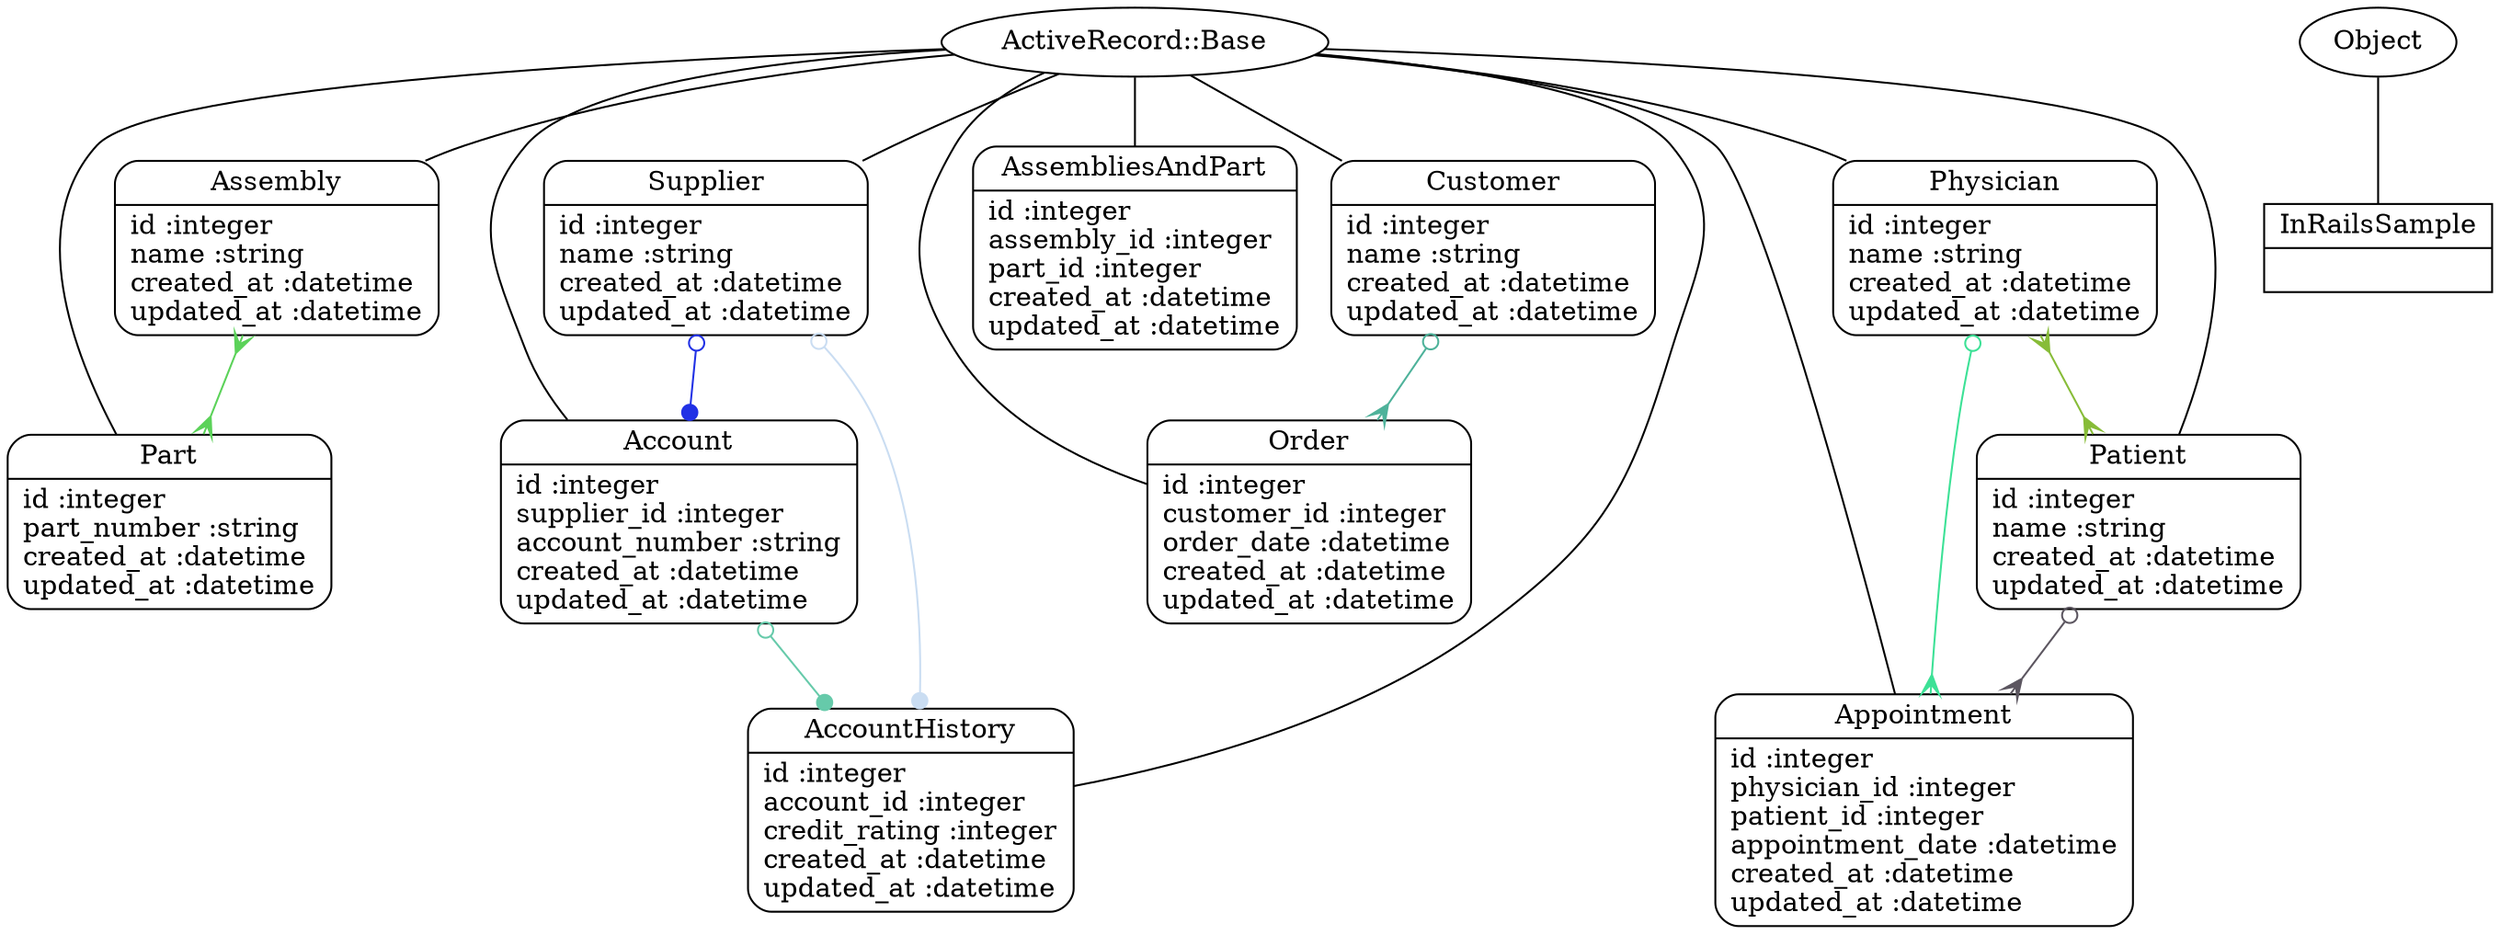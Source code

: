 digraph models_diagram {
	graph[overlap=false, splines=true]
	"Assembly" [shape=Mrecord, label="{Assembly|id :integer\lname :string\lcreated_at :datetime\lupdated_at :datetime\l}"]
	"Customer" [shape=Mrecord, label="{Customer|id :integer\lname :string\lcreated_at :datetime\lupdated_at :datetime\l}"]
	"Account" [shape=Mrecord, label="{Account|id :integer\lsupplier_id :integer\laccount_number :string\lcreated_at :datetime\lupdated_at :datetime\l}"]
	"Physician" [shape=Mrecord, label="{Physician|id :integer\lname :string\lcreated_at :datetime\lupdated_at :datetime\l}"]
	"AccountHistory" [shape=Mrecord, label="{AccountHistory|id :integer\laccount_id :integer\lcredit_rating :integer\lcreated_at :datetime\lupdated_at :datetime\l}"]
	"AssembliesAndPart" [shape=Mrecord, label="{AssembliesAndPart|id :integer\lassembly_id :integer\lpart_id :integer\lcreated_at :datetime\lupdated_at :datetime\l}"]
	"Order" [shape=Mrecord, label="{Order|id :integer\lcustomer_id :integer\lorder_date :datetime\lcreated_at :datetime\lupdated_at :datetime\l}"]
	"Supplier" [shape=Mrecord, label="{Supplier|id :integer\lname :string\lcreated_at :datetime\lupdated_at :datetime\l}"]
	"InRailsSample" [shape=record, label="{InRailsSample|}"]
	"Patient" [shape=Mrecord, label="{Patient|id :integer\lname :string\lcreated_at :datetime\lupdated_at :datetime\l}"]
	"Appointment" [shape=Mrecord, label="{Appointment|id :integer\lphysician_id :integer\lpatient_id :integer\lappointment_date :datetime\lcreated_at :datetime\lupdated_at :datetime\l}"]
	"Part" [shape=Mrecord, label="{Part|id :integer\lpart_number :string\lcreated_at :datetime\lupdated_at :datetime\l}"]
	"Assembly" -> "Part" [arrowtail=crow, arrowhead=crow, dir=both color="#5BD259"]
	"ActiveRecord::Base" -> "Assembly" [label="", arrowhead="none", arrowtail="onormal"]
	"Customer" -> "Order" [arrowtail=odot, arrowhead=crow, dir=both color="#4EB29A"]
	"ActiveRecord::Base" -> "Customer" [label="", arrowhead="none", arrowtail="onormal"]
	"Account" -> "AccountHistory" [arrowtail=odot, arrowhead=dot, dir=both color="#66CAAA"]
	"ActiveRecord::Base" -> "Account" [label="", arrowhead="none", arrowtail="onormal"]
	"Physician" -> "Appointment" [arrowtail=odot, arrowhead=crow, dir=both color="#3CE196"]
	"Physician" -> "Patient" [arrowtail=crow, arrowhead=crow, dir=both color="#87BC38"]
	"ActiveRecord::Base" -> "Physician" [label="", arrowhead="none", arrowtail="onormal"]
	"ActiveRecord::Base" -> "AccountHistory" [label="", arrowhead="none", arrowtail="onormal"]
	"ActiveRecord::Base" -> "AssembliesAndPart" [label="", arrowhead="none", arrowtail="onormal"]
	"ActiveRecord::Base" -> "Order" [label="", arrowhead="none", arrowtail="onormal"]
	"Supplier" -> "Account" [arrowtail=odot, arrowhead=dot, dir=both color="#2131E5"]
	"Supplier" -> "AccountHistory" [arrowtail=odot, arrowhead=dot, dir=both color="#CADDF2"]
	"ActiveRecord::Base" -> "Supplier" [label="", arrowhead="none", arrowtail="onormal"]
	"Object" -> "InRailsSample" [label="", arrowhead="none", arrowtail="onormal"]
	"Patient" -> "Appointment" [arrowtail=odot, arrowhead=crow, dir=both color="#5C5660"]
	"ActiveRecord::Base" -> "Patient" [label="", arrowhead="none", arrowtail="onormal"]
	"ActiveRecord::Base" -> "Appointment" [label="", arrowhead="none", arrowtail="onormal"]
	"ActiveRecord::Base" -> "Part" [label="", arrowhead="none", arrowtail="onormal"]
}
